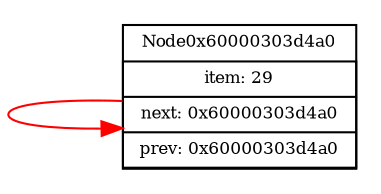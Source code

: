 digraph G 
{
	graph[rankdir = LR]
	node[shape = box, fontsize = 8]

	subgraph cluster0x60000303d4a0
	{
		margin = 0
		fontsize = 8
		label  = Node0x60000303d4a0
		Node0x60000303d4a0[shape = record, label = "item: 29 | <n>next: 0x60000303d4a0 | <p>prev: 0x60000303d4a0"]
	}
		Node0x60000303d4a0:n -> Node0x60000303d4a0:n[color = "red"]


}